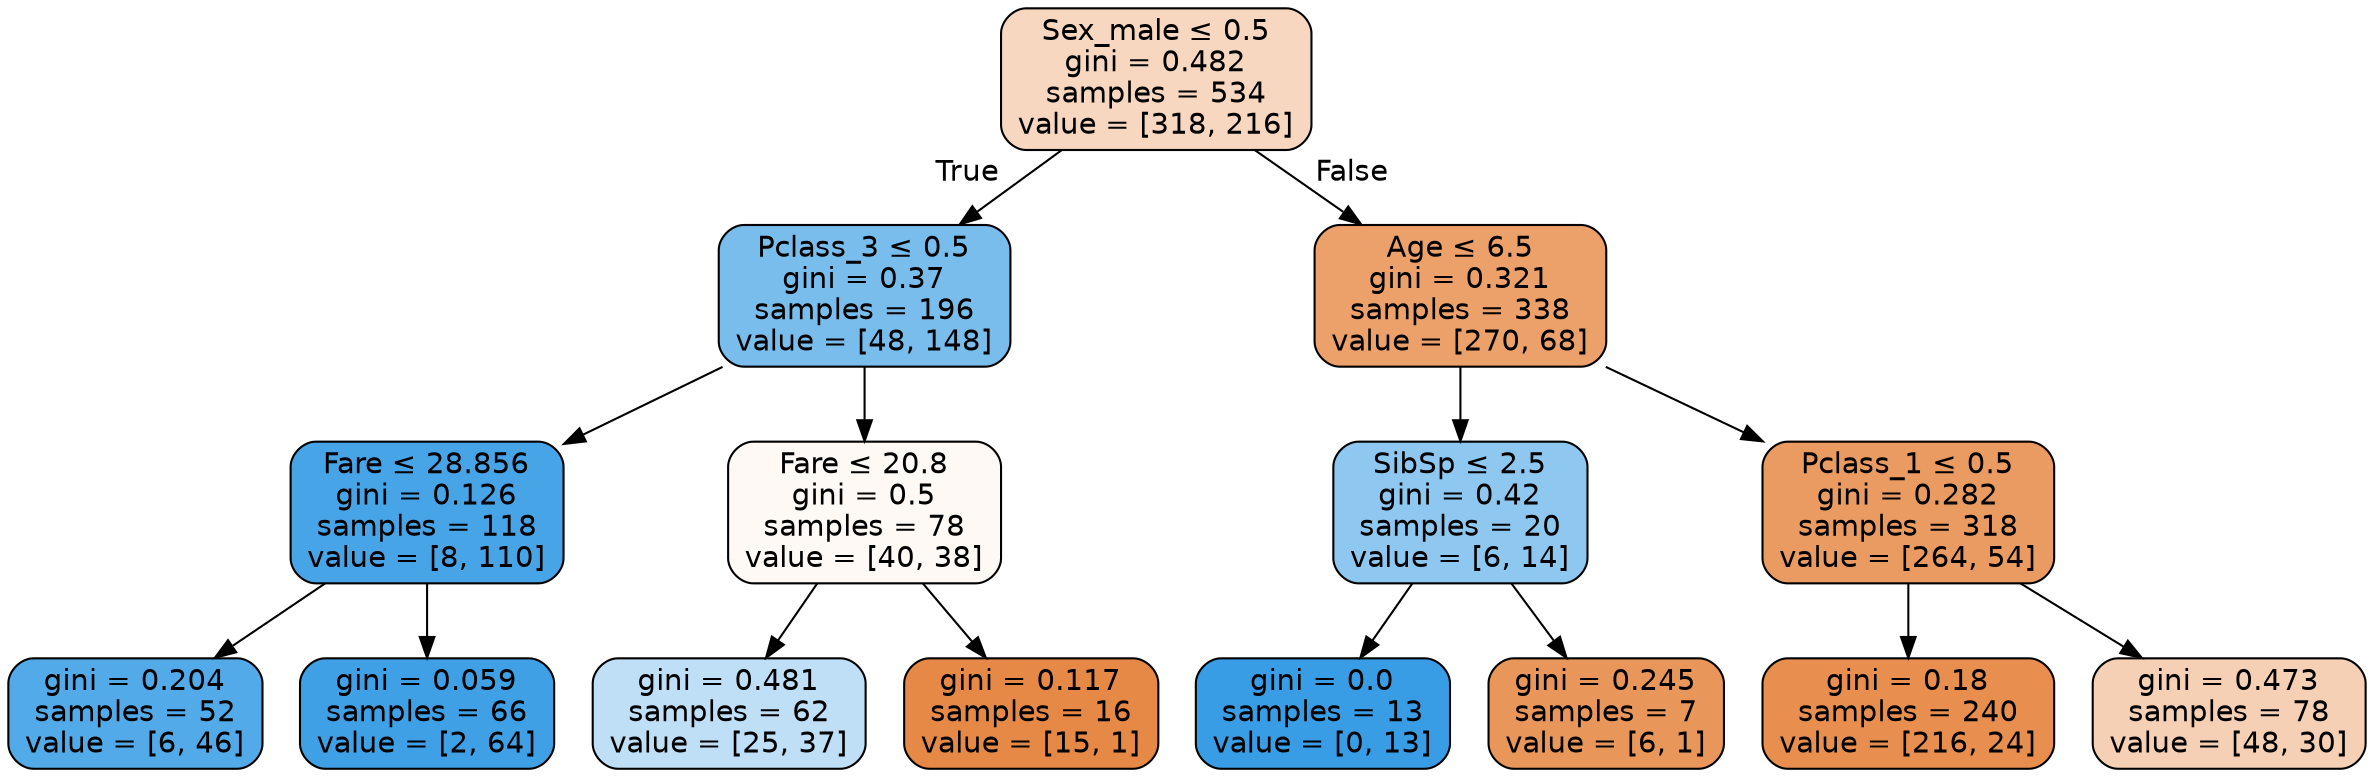 digraph Tree {
node [shape=box, style="filled, rounded", color="black", fontname=helvetica] ;
edge [fontname=helvetica] ;
0 [label=<Sex_male &le; 0.5<br/>gini = 0.482<br/>samples = 534<br/>value = [318, 216]>, fillcolor="#f7d7bf"] ;
1 [label=<Pclass_3 &le; 0.5<br/>gini = 0.37<br/>samples = 196<br/>value = [48, 148]>, fillcolor="#79bded"] ;
0 -> 1 [labeldistance=2.5, labelangle=45, headlabel="True"] ;
2 [label=<Fare &le; 28.856<br/>gini = 0.126<br/>samples = 118<br/>value = [8, 110]>, fillcolor="#47a4e7"] ;
1 -> 2 ;
3 [label=<gini = 0.204<br/>samples = 52<br/>value = [6, 46]>, fillcolor="#53aae8"] ;
2 -> 3 ;
4 [label=<gini = 0.059<br/>samples = 66<br/>value = [2, 64]>, fillcolor="#3fa0e6"] ;
2 -> 4 ;
5 [label=<Fare &le; 20.8<br/>gini = 0.5<br/>samples = 78<br/>value = [40, 38]>, fillcolor="#fef9f5"] ;
1 -> 5 ;
6 [label=<gini = 0.481<br/>samples = 62<br/>value = [25, 37]>, fillcolor="#bfdff7"] ;
5 -> 6 ;
7 [label=<gini = 0.117<br/>samples = 16<br/>value = [15, 1]>, fillcolor="#e78946"] ;
5 -> 7 ;
8 [label=<Age &le; 6.5<br/>gini = 0.321<br/>samples = 338<br/>value = [270, 68]>, fillcolor="#eca16b"] ;
0 -> 8 [labeldistance=2.5, labelangle=-45, headlabel="False"] ;
9 [label=<SibSp &le; 2.5<br/>gini = 0.42<br/>samples = 20<br/>value = [6, 14]>, fillcolor="#8ec7f0"] ;
8 -> 9 ;
10 [label=<gini = 0.0<br/>samples = 13<br/>value = [0, 13]>, fillcolor="#399de5"] ;
9 -> 10 ;
11 [label=<gini = 0.245<br/>samples = 7<br/>value = [6, 1]>, fillcolor="#e9965a"] ;
9 -> 11 ;
12 [label=<Pclass_1 &le; 0.5<br/>gini = 0.282<br/>samples = 318<br/>value = [264, 54]>, fillcolor="#ea9b61"] ;
8 -> 12 ;
13 [label=<gini = 0.18<br/>samples = 240<br/>value = [216, 24]>, fillcolor="#e88f4f"] ;
12 -> 13 ;
14 [label=<gini = 0.473<br/>samples = 78<br/>value = [48, 30]>, fillcolor="#f5d0b5"] ;
12 -> 14 ;
}